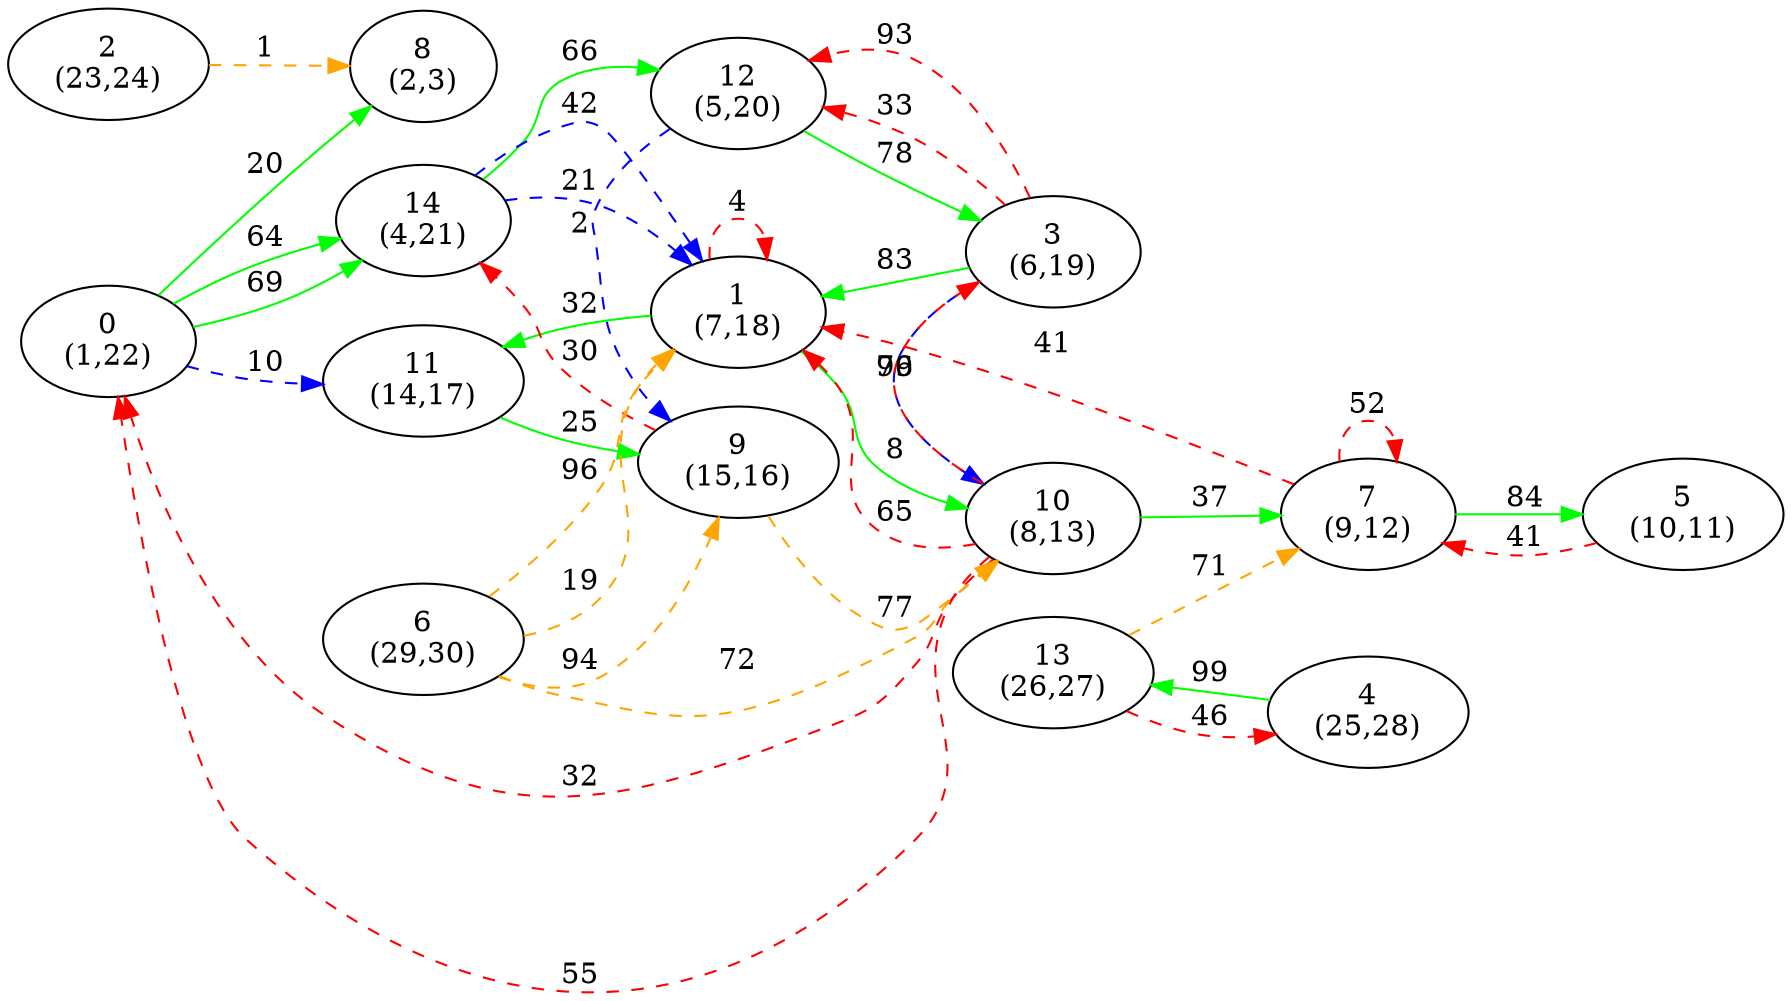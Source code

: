 digraph G {
ranksep = "equally";
rankdir = LR;
{rank = same; "0
(1,22)"; };
{rank = same; "8
(2,3)"; "14
(4,21)"; "11
(14,17)"; };
{rank = same; "12
(5,20)"; "1
(7,18)"; "9
(15,16)"; };
{rank = same; "3
(6,19)"; "10
(8,13)"; };
{rank = same; "7
(9,12)"; };
{rank = same; "5
(10,11)"; };
{rank = same; };
{rank = same; "2
(23,24)"; };
{rank = same; };
{rank = same; "4
(25,28)"; };
{rank = same; "13
(26,27)"; };
{rank = same; };
{rank = same; "6
(29,30)"; };
{rank = same; };
"0
(1,22)"->"8
(2,3)"[label="20" color = "green"];
"0
(1,22)"->"14
(4,21)"[label="69" color = "green"];
"0
(1,22)"->"14
(4,21)"[label="64" color = "green"];
"0
(1,22)"->"11
(14,17)"[label="10" color = "blue" style = "dashed"];
"8
(2,3)"
"14
(4,21)"->"12
(5,20)"[label="66" color = "green"];
"14
(4,21)"->"1
(7,18)"[label="42" color = "blue" style = "dashed"];
"14
(4,21)"->"1
(7,18)"[label="21" color = "blue" style = "dashed"];
"11
(14,17)"->"9
(15,16)"[label="25" color = "green"];
"12
(5,20)"->"3
(6,19)"[label="78" color = "green"];
"12
(5,20)"->"9
(15,16)"[label="2" color = "blue" style = "dashed"];
"1
(7,18)"->"1
(7,18)"[label="4" color = "red" style = "dashed"];
"1
(7,18)"->"10
(8,13)"[label="8" color = "green"];
"1
(7,18)"->"11
(14,17)"[label="32" color = "green"];
"9
(15,16)"->"14
(4,21)"[label="30" color = "red" style = "dashed"];
"9
(15,16)"->"10
(8,13)"[label="77" color = "orange" style = "dashed"];
"3
(6,19)"->"12
(5,20)"[label="93" color = "red" style = "dashed"];
"3
(6,19)"->"12
(5,20)"[label="33" color = "red" style = "dashed"];
"3
(6,19)"->"1
(7,18)"[label="83" color = "green"];
"3
(6,19)"->"10
(8,13)"[label="79" color = "blue" style = "dashed"];
"10
(8,13)"->"0
(1,22)"[label="55" color = "red" style = "dashed"];
"10
(8,13)"->"1
(7,18)"[label="65" color = "red" style = "dashed"];
"10
(8,13)"->"0
(1,22)"[label="32" color = "red" style = "dashed"];
"10
(8,13)"->"7
(9,12)"[label="37" color = "green"];
"10
(8,13)"->"3
(6,19)"[label="96" color = "red" style = "dashed"];
"7
(9,12)"->"7
(9,12)"[label="52" color = "red" style = "dashed"];
"7
(9,12)"->"5
(10,11)"[label="84" color = "green"];
"7
(9,12)"->"1
(7,18)"[label="41" color = "red" style = "dashed"];
"5
(10,11)"->"7
(9,12)"[label="41" color = "red" style = "dashed"];
"2
(23,24)"->"8
(2,3)"[label="1" color = "orange" style = "dashed"];
"4
(25,28)"->"13
(26,27)"[label="99" color = "green"];
"13
(26,27)"->"4
(25,28)"[label="46" color = "red" style = "dashed"];
"13
(26,27)"->"7
(9,12)"[label="71" color = "orange" style = "dashed"];
"6
(29,30)"->"1
(7,18)"[label="19" color = "orange" style = "dashed"];
"6
(29,30)"->"10
(8,13)"[label="72" color = "orange" style = "dashed"];
"6
(29,30)"->"9
(15,16)"[label="94" color = "orange" style = "dashed"];
"6
(29,30)"->"1
(7,18)"[label="96" color = "orange" style = "dashed"];
}
